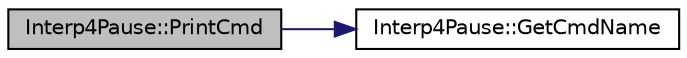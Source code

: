 digraph "Interp4Pause::PrintCmd"
{
  edge [fontname="Helvetica",fontsize="10",labelfontname="Helvetica",labelfontsize="10"];
  node [fontname="Helvetica",fontsize="10",shape=record];
  rankdir="LR";
  Node1 [label="Interp4Pause::PrintCmd",height=0.2,width=0.4,color="black", fillcolor="grey75", style="filled", fontcolor="black"];
  Node1 -> Node2 [color="midnightblue",fontsize="10",style="solid",fontname="Helvetica"];
  Node2 [label="Interp4Pause::GetCmdName",height=0.2,width=0.4,color="black", fillcolor="white", style="filled",URL="$class_interp4_pause.html#aa5deef27c158b79f31c083950a0b852c",tooltip="Zwraca nazwę komendy. "];
}
